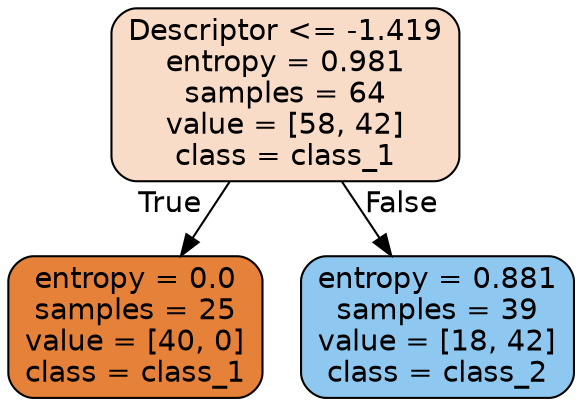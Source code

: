 digraph Tree {
node [shape=box, style="filled, rounded", color="black", fontname="helvetica"] ;
edge [fontname="helvetica"] ;
0 [label="Descriptor <= -1.419\nentropy = 0.981\nsamples = 64\nvalue = [58, 42]\nclass = class_1", fillcolor="#f8dcc8"] ;
1 [label="entropy = 0.0\nsamples = 25\nvalue = [40, 0]\nclass = class_1", fillcolor="#e58139"] ;
0 -> 1 [labeldistance=2.5, labelangle=45, headlabel="True"] ;
2 [label="entropy = 0.881\nsamples = 39\nvalue = [18, 42]\nclass = class_2", fillcolor="#8ec7f0"] ;
0 -> 2 [labeldistance=2.5, labelangle=-45, headlabel="False"] ;
}